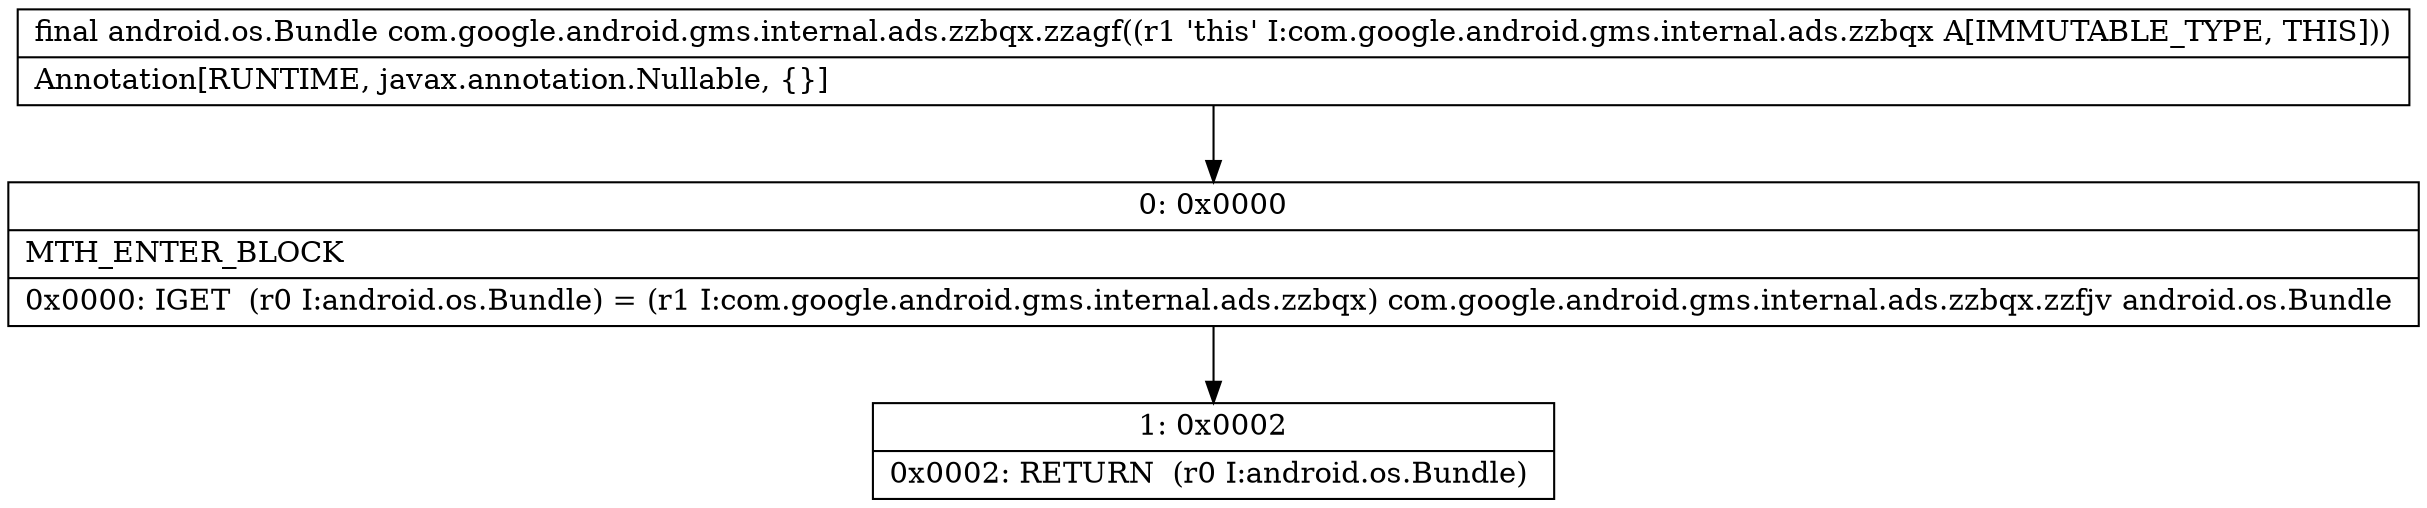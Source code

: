 digraph "CFG forcom.google.android.gms.internal.ads.zzbqx.zzagf()Landroid\/os\/Bundle;" {
Node_0 [shape=record,label="{0\:\ 0x0000|MTH_ENTER_BLOCK\l|0x0000: IGET  (r0 I:android.os.Bundle) = (r1 I:com.google.android.gms.internal.ads.zzbqx) com.google.android.gms.internal.ads.zzbqx.zzfjv android.os.Bundle \l}"];
Node_1 [shape=record,label="{1\:\ 0x0002|0x0002: RETURN  (r0 I:android.os.Bundle) \l}"];
MethodNode[shape=record,label="{final android.os.Bundle com.google.android.gms.internal.ads.zzbqx.zzagf((r1 'this' I:com.google.android.gms.internal.ads.zzbqx A[IMMUTABLE_TYPE, THIS]))  | Annotation[RUNTIME, javax.annotation.Nullable, \{\}]\l}"];
MethodNode -> Node_0;
Node_0 -> Node_1;
}

